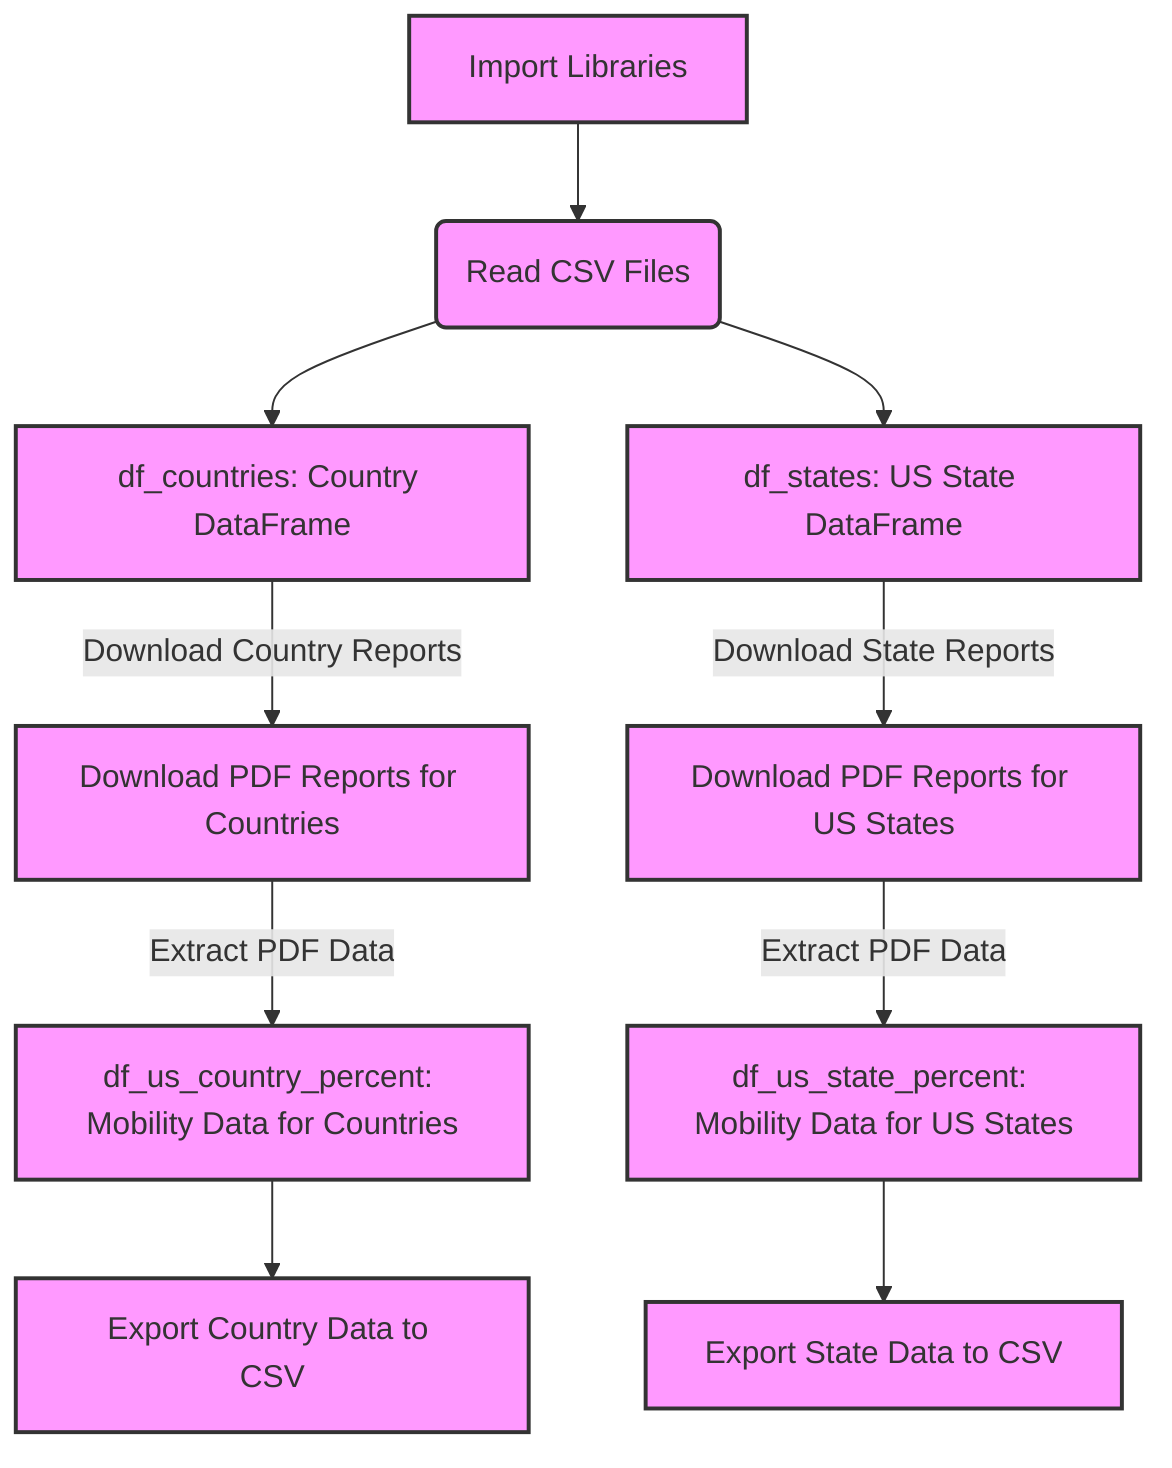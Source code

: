 flowchart TD
  %% Libraries and Setup
  A[Import Libraries] --> B(Read CSV Files)
  
  %% Data Preparation
  B --> C[df_countries: Country DataFrame]
  B --> D[df_states: US State DataFrame]

  %% Data Download
  C --> |Download Country Reports| E[Download PDF Reports for Countries]
  D --> |Download State Reports| F[Download PDF Reports for US States]

  %% Data Extraction
  E --> |Extract PDF Data| G[df_us_country_percent: Mobility Data for Countries]
  F --> |Extract PDF Data| H[df_us_state_percent: Mobility Data for US States]

  %% Data Export
  G --> I[Export Country Data to CSV]
  H --> J[Export State Data to CSV]

  %% Comments
  classDef default fill:#f9f,stroke:#333,stroke-width:2px;
  class A,B,C,D,E,F,G,H,I,J default;